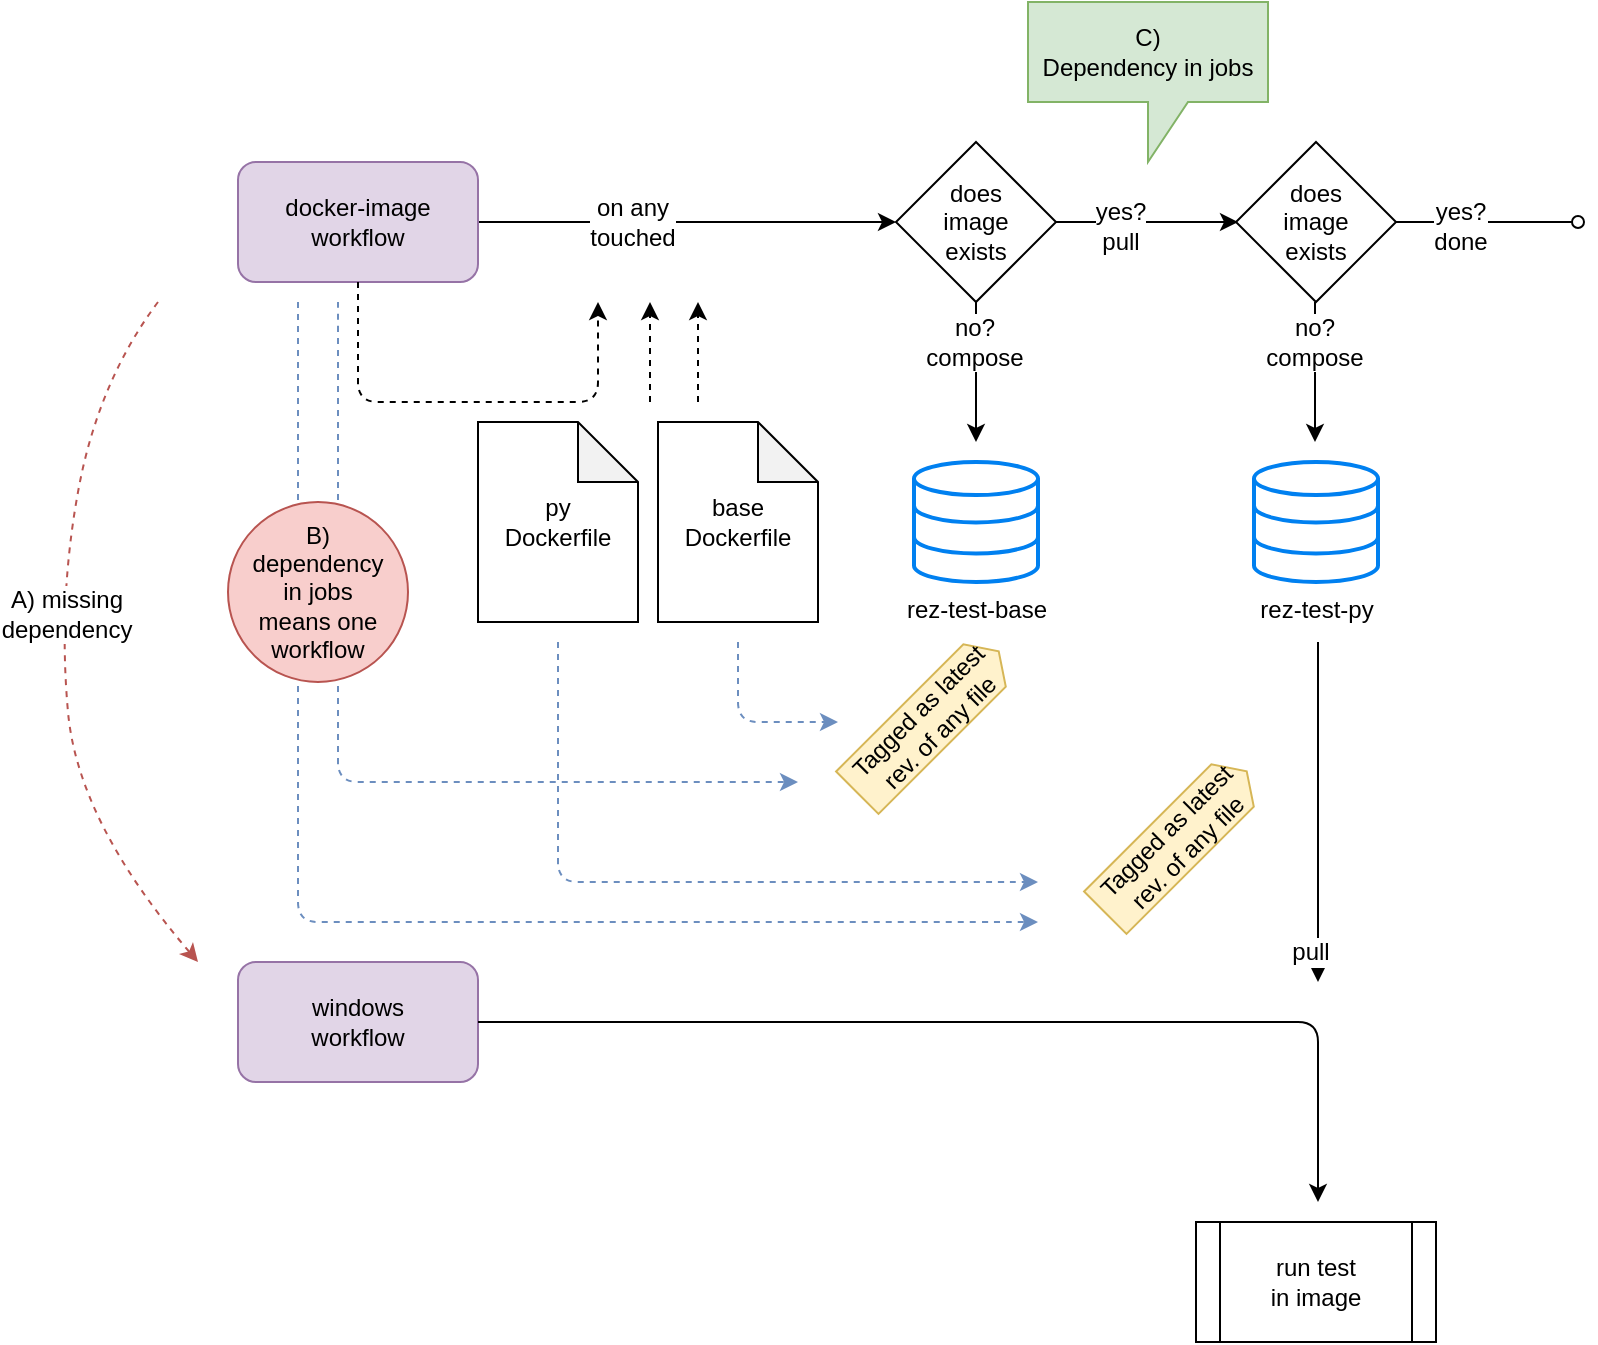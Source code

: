 <mxfile version="12.2.3" type="github" pages="1">
  <diagram id="07TFewHx925DniITfhkE" name="Page-1">
    <mxGraphModel dx="1346" dy="739" grid="1" gridSize="10" guides="1" tooltips="1" connect="1" arrows="1" fold="1" page="1" pageScale="1" pageWidth="850" pageHeight="1100" math="0" shadow="0">
      <root>
        <mxCell id="0"/>
        <mxCell id="1" parent="0"/>
        <mxCell id="RJQnB6LMPSj4QXTXsC4M-6" style="edgeStyle=orthogonalEdgeStyle;rounded=0;orthogonalLoop=1;jettySize=auto;html=1;exitX=1;exitY=0.5;exitDx=0;exitDy=0;entryX=0;entryY=0.5;entryDx=0;entryDy=0;" parent="1" source="RJQnB6LMPSj4QXTXsC4M-1" target="RJQnB6LMPSj4QXTXsC4M-4" edge="1">
          <mxGeometry relative="1" as="geometry"/>
        </mxCell>
        <mxCell id="RJQnB6LMPSj4QXTXsC4M-7" value="on any &lt;br&gt;touched" style="text;html=1;resizable=0;points=[];align=center;verticalAlign=middle;labelBackgroundColor=#ffffff;" parent="RJQnB6LMPSj4QXTXsC4M-6" vertex="1" connectable="0">
          <mxGeometry x="-0.267" relative="1" as="geometry">
            <mxPoint as="offset"/>
          </mxGeometry>
        </mxCell>
        <mxCell id="RJQnB6LMPSj4QXTXsC4M-1" value="docker-image&lt;br&gt;workflow" style="rounded=1;whiteSpace=wrap;html=1;fillColor=#e1d5e7;strokeColor=#9673a6;" parent="1" vertex="1">
          <mxGeometry x="130" y="290" width="120" height="60" as="geometry"/>
        </mxCell>
        <mxCell id="RJQnB6LMPSj4QXTXsC4M-2" value="windows&lt;br&gt;workflow" style="rounded=1;whiteSpace=wrap;html=1;fillColor=#e1d5e7;strokeColor=#9673a6;" parent="1" vertex="1">
          <mxGeometry x="130" y="690" width="120" height="60" as="geometry"/>
        </mxCell>
        <mxCell id="RJQnB6LMPSj4QXTXsC4M-30" style="edgeStyle=orthogonalEdgeStyle;rounded=0;orthogonalLoop=1;jettySize=auto;html=1;exitX=1;exitY=0.5;exitDx=0;exitDy=0;" parent="1" source="RJQnB6LMPSj4QXTXsC4M-4" edge="1">
          <mxGeometry relative="1" as="geometry">
            <mxPoint x="630" y="320" as="targetPoint"/>
          </mxGeometry>
        </mxCell>
        <mxCell id="RJQnB6LMPSj4QXTXsC4M-31" value="yes?&lt;br&gt;pull" style="text;html=1;resizable=0;points=[];align=center;verticalAlign=middle;labelBackgroundColor=#ffffff;" parent="RJQnB6LMPSj4QXTXsC4M-30" vertex="1" connectable="0">
          <mxGeometry x="-0.297" y="-2" relative="1" as="geometry">
            <mxPoint as="offset"/>
          </mxGeometry>
        </mxCell>
        <mxCell id="RJQnB6LMPSj4QXTXsC4M-4" value="does&lt;br&gt;image&lt;br&gt;exists" style="rhombus;whiteSpace=wrap;html=1;" parent="1" vertex="1">
          <mxGeometry x="459" y="280" width="80" height="80" as="geometry"/>
        </mxCell>
        <mxCell id="RJQnB6LMPSj4QXTXsC4M-9" value="base&lt;br&gt;Dockerfile" style="shape=note;whiteSpace=wrap;html=1;backgroundOutline=1;darkOpacity=0.05;" parent="1" vertex="1">
          <mxGeometry x="340" y="420" width="80" height="100" as="geometry"/>
        </mxCell>
        <mxCell id="RJQnB6LMPSj4QXTXsC4M-10" value="py&lt;br&gt;Dockerfile" style="shape=note;whiteSpace=wrap;html=1;backgroundOutline=1;darkOpacity=0.05;" parent="1" vertex="1">
          <mxGeometry x="250" y="420" width="80" height="100" as="geometry"/>
        </mxCell>
        <mxCell id="RJQnB6LMPSj4QXTXsC4M-20" value="" style="edgeStyle=elbowEdgeStyle;elbow=vertical;endArrow=classic;html=1;dashed=1;exitX=0.5;exitY=1;exitDx=0;exitDy=0;" parent="1" source="RJQnB6LMPSj4QXTXsC4M-1" edge="1">
          <mxGeometry width="50" height="50" relative="1" as="geometry">
            <mxPoint x="220" y="350" as="sourcePoint"/>
            <mxPoint x="310" y="360" as="targetPoint"/>
            <Array as="points">
              <mxPoint x="270" y="410"/>
              <mxPoint x="290" y="240"/>
            </Array>
          </mxGeometry>
        </mxCell>
        <mxCell id="RJQnB6LMPSj4QXTXsC4M-21" value="" style="endArrow=classic;html=1;dashed=1;" parent="1" edge="1">
          <mxGeometry width="50" height="50" relative="1" as="geometry">
            <mxPoint x="336" y="410" as="sourcePoint"/>
            <mxPoint x="336" y="360" as="targetPoint"/>
          </mxGeometry>
        </mxCell>
        <mxCell id="RJQnB6LMPSj4QXTXsC4M-22" value="" style="endArrow=classic;html=1;dashed=1;" parent="1" edge="1">
          <mxGeometry width="50" height="50" relative="1" as="geometry">
            <mxPoint x="360" y="410" as="sourcePoint"/>
            <mxPoint x="360" y="360" as="targetPoint"/>
          </mxGeometry>
        </mxCell>
        <mxCell id="RJQnB6LMPSj4QXTXsC4M-24" value="rez-test-base" style="html=1;verticalLabelPosition=bottom;align=center;labelBackgroundColor=#ffffff;verticalAlign=top;strokeWidth=2;strokeColor=#0080F0;shadow=0;dashed=0;shape=mxgraph.ios7.icons.data;" parent="1" vertex="1">
          <mxGeometry x="468" y="440" width="62" height="60" as="geometry"/>
        </mxCell>
        <mxCell id="RJQnB6LMPSj4QXTXsC4M-25" value="rez-test-py" style="html=1;verticalLabelPosition=bottom;align=center;labelBackgroundColor=#ffffff;verticalAlign=top;strokeWidth=2;strokeColor=#0080F0;shadow=0;dashed=0;shape=mxgraph.ios7.icons.data;" parent="1" vertex="1">
          <mxGeometry x="638" y="440" width="62" height="60" as="geometry"/>
        </mxCell>
        <mxCell id="RJQnB6LMPSj4QXTXsC4M-32" style="edgeStyle=orthogonalEdgeStyle;rounded=0;orthogonalLoop=1;jettySize=auto;html=1;exitX=1;exitY=0.5;exitDx=0;exitDy=0;endArrow=oval;endFill=0;" parent="1" source="RJQnB6LMPSj4QXTXsC4M-34" edge="1">
          <mxGeometry relative="1" as="geometry">
            <mxPoint x="800" y="320" as="targetPoint"/>
          </mxGeometry>
        </mxCell>
        <mxCell id="RJQnB6LMPSj4QXTXsC4M-33" value="yes?&lt;br&gt;done" style="text;html=1;resizable=0;points=[];align=center;verticalAlign=middle;labelBackgroundColor=#ffffff;" parent="RJQnB6LMPSj4QXTXsC4M-32" vertex="1" connectable="0">
          <mxGeometry x="-0.297" y="-2" relative="1" as="geometry">
            <mxPoint as="offset"/>
          </mxGeometry>
        </mxCell>
        <mxCell id="RJQnB6LMPSj4QXTXsC4M-34" value="does&lt;br&gt;image&lt;br&gt;exists" style="rhombus;whiteSpace=wrap;html=1;" parent="1" vertex="1">
          <mxGeometry x="629" y="280" width="80" height="80" as="geometry"/>
        </mxCell>
        <mxCell id="RJQnB6LMPSj4QXTXsC4M-37" value="" style="endArrow=classic;html=1;exitX=0.5;exitY=1;exitDx=0;exitDy=0;" parent="1" source="RJQnB6LMPSj4QXTXsC4M-4" edge="1">
          <mxGeometry width="50" height="50" relative="1" as="geometry">
            <mxPoint x="130" y="660" as="sourcePoint"/>
            <mxPoint x="499" y="430" as="targetPoint"/>
          </mxGeometry>
        </mxCell>
        <mxCell id="RJQnB6LMPSj4QXTXsC4M-38" value="no?&lt;br&gt;compose" style="text;html=1;resizable=0;points=[];align=center;verticalAlign=middle;labelBackgroundColor=#ffffff;" parent="RJQnB6LMPSj4QXTXsC4M-37" vertex="1" connectable="0">
          <mxGeometry x="-0.44" y="-1" relative="1" as="geometry">
            <mxPoint as="offset"/>
          </mxGeometry>
        </mxCell>
        <mxCell id="RJQnB6LMPSj4QXTXsC4M-39" value="" style="endArrow=classic;html=1;exitX=0.5;exitY=1;exitDx=0;exitDy=0;" parent="1" edge="1">
          <mxGeometry width="50" height="50" relative="1" as="geometry">
            <mxPoint x="668.5" y="360" as="sourcePoint"/>
            <mxPoint x="668.5" y="430" as="targetPoint"/>
          </mxGeometry>
        </mxCell>
        <mxCell id="RJQnB6LMPSj4QXTXsC4M-40" value="no?&lt;br&gt;compose" style="text;html=1;resizable=0;points=[];align=center;verticalAlign=middle;labelBackgroundColor=#ffffff;" parent="RJQnB6LMPSj4QXTXsC4M-39" vertex="1" connectable="0">
          <mxGeometry x="-0.44" y="-1" relative="1" as="geometry">
            <mxPoint as="offset"/>
          </mxGeometry>
        </mxCell>
        <mxCell id="RJQnB6LMPSj4QXTXsC4M-41" value="" style="curved=1;endArrow=classic;html=1;dashed=1;fillColor=#f8cecc;strokeColor=#b85450;" parent="1" edge="1">
          <mxGeometry width="50" height="50" relative="1" as="geometry">
            <mxPoint x="90" y="360" as="sourcePoint"/>
            <mxPoint x="110" y="690" as="targetPoint"/>
            <Array as="points">
              <mxPoint x="60" y="400"/>
              <mxPoint x="40" y="510"/>
              <mxPoint x="50" y="620"/>
            </Array>
          </mxGeometry>
        </mxCell>
        <mxCell id="RJQnB6LMPSj4QXTXsC4M-42" value="A) missing&lt;br&gt;dependency" style="text;html=1;resizable=0;points=[];align=center;verticalAlign=middle;labelBackgroundColor=#ffffff;" parent="RJQnB6LMPSj4QXTXsC4M-41" vertex="1" connectable="0">
          <mxGeometry x="-0.08" y="3" relative="1" as="geometry">
            <mxPoint as="offset"/>
          </mxGeometry>
        </mxCell>
        <mxCell id="RJQnB6LMPSj4QXTXsC4M-43" value="" style="endArrow=classic;html=1;" parent="1" edge="1">
          <mxGeometry width="50" height="50" relative="1" as="geometry">
            <mxPoint x="670" y="530" as="sourcePoint"/>
            <mxPoint x="670" y="700" as="targetPoint"/>
          </mxGeometry>
        </mxCell>
        <mxCell id="RJQnB6LMPSj4QXTXsC4M-44" value="pull" style="text;html=1;resizable=0;points=[];align=center;verticalAlign=middle;labelBackgroundColor=#ffffff;" parent="RJQnB6LMPSj4QXTXsC4M-43" vertex="1" connectable="0">
          <mxGeometry x="0.236" y="-4" relative="1" as="geometry">
            <mxPoint y="50" as="offset"/>
          </mxGeometry>
        </mxCell>
        <mxCell id="RJQnB6LMPSj4QXTXsC4M-49" value="" style="edgeStyle=segmentEdgeStyle;endArrow=classic;html=1;exitX=1;exitY=0.5;exitDx=0;exitDy=0;" parent="1" source="RJQnB6LMPSj4QXTXsC4M-2" edge="1">
          <mxGeometry width="50" height="50" relative="1" as="geometry">
            <mxPoint x="320" y="840" as="sourcePoint"/>
            <mxPoint x="670" y="810" as="targetPoint"/>
            <Array as="points">
              <mxPoint x="670" y="720"/>
              <mxPoint x="670" y="790"/>
            </Array>
          </mxGeometry>
        </mxCell>
        <mxCell id="RJQnB6LMPSj4QXTXsC4M-52" value="Tagged as latest&lt;br&gt;rev. of any file" style="html=1;shadow=0;dashed=0;align=center;verticalAlign=middle;shape=mxgraph.arrows2.arrow;dy=0;dx=10;notch=0;flipH=0;rotation=-45;fillColor=#fff2cc;strokeColor=#d6b656;" parent="1" vertex="1">
          <mxGeometry x="549" y="615" width="100" height="30" as="geometry"/>
        </mxCell>
        <mxCell id="RJQnB6LMPSj4QXTXsC4M-55" value="" style="edgeStyle=segmentEdgeStyle;endArrow=classic;html=1;fillColor=#dae8fc;strokeColor=#6c8ebf;dashed=1;" parent="1" edge="1">
          <mxGeometry width="50" height="50" relative="1" as="geometry">
            <mxPoint x="290" y="530" as="sourcePoint"/>
            <mxPoint x="530" y="650" as="targetPoint"/>
            <Array as="points">
              <mxPoint x="290" y="650"/>
              <mxPoint x="510" y="650"/>
            </Array>
          </mxGeometry>
        </mxCell>
        <mxCell id="RJQnB6LMPSj4QXTXsC4M-57" value="" style="edgeStyle=segmentEdgeStyle;endArrow=classic;html=1;fillColor=#dae8fc;strokeColor=#6c8ebf;dashed=1;" parent="1" edge="1">
          <mxGeometry width="50" height="50" relative="1" as="geometry">
            <mxPoint x="160" y="360" as="sourcePoint"/>
            <mxPoint x="530" y="670" as="targetPoint"/>
            <Array as="points">
              <mxPoint x="160" y="670"/>
              <mxPoint x="510" y="670"/>
            </Array>
          </mxGeometry>
        </mxCell>
        <mxCell id="RJQnB6LMPSj4QXTXsC4M-58" value="run test&lt;br&gt;in image" style="shape=process;whiteSpace=wrap;html=1;backgroundOutline=1;" parent="1" vertex="1">
          <mxGeometry x="609" y="820" width="120" height="60" as="geometry"/>
        </mxCell>
        <mxCell id="RJQnB6LMPSj4QXTXsC4M-59" value="Tagged as latest&lt;br&gt;rev. of any file" style="html=1;shadow=0;dashed=0;align=center;verticalAlign=middle;shape=mxgraph.arrows2.arrow;dy=0;dx=10;notch=0;flipH=0;rotation=-45;fillColor=#fff2cc;strokeColor=#d6b656;" parent="1" vertex="1">
          <mxGeometry x="425" y="555" width="100" height="30" as="geometry"/>
        </mxCell>
        <mxCell id="RJQnB6LMPSj4QXTXsC4M-62" value="" style="edgeStyle=segmentEdgeStyle;endArrow=classic;html=1;fillColor=#dae8fc;strokeColor=#6c8ebf;dashed=1;" parent="1" edge="1">
          <mxGeometry width="50" height="50" relative="1" as="geometry">
            <mxPoint x="380" y="530" as="sourcePoint"/>
            <mxPoint x="430" y="570" as="targetPoint"/>
            <Array as="points">
              <mxPoint x="380" y="570"/>
            </Array>
          </mxGeometry>
        </mxCell>
        <mxCell id="RJQnB6LMPSj4QXTXsC4M-63" value="" style="edgeStyle=segmentEdgeStyle;endArrow=classic;html=1;fillColor=#dae8fc;strokeColor=#6c8ebf;dashed=1;" parent="1" edge="1">
          <mxGeometry width="50" height="50" relative="1" as="geometry">
            <mxPoint x="180" y="360" as="sourcePoint"/>
            <mxPoint x="410" y="600" as="targetPoint"/>
            <Array as="points">
              <mxPoint x="180" y="365"/>
              <mxPoint x="180" y="600"/>
            </Array>
          </mxGeometry>
        </mxCell>
        <mxCell id="RJQnB6LMPSj4QXTXsC4M-64" value="B)&lt;br&gt;dependency&lt;br&gt;in jobs&lt;br&gt;means one&lt;br&gt;workflow" style="ellipse;whiteSpace=wrap;html=1;aspect=fixed;fillColor=#f8cecc;strokeColor=#b85450;" parent="1" vertex="1">
          <mxGeometry x="125" y="460" width="90" height="90" as="geometry"/>
        </mxCell>
        <mxCell id="RJQnB6LMPSj4QXTXsC4M-65" value="C)&lt;br&gt;Dependency in jobs" style="shape=callout;whiteSpace=wrap;html=1;perimeter=calloutPerimeter;fillColor=#d5e8d4;strokeColor=#82b366;" parent="1" vertex="1">
          <mxGeometry x="525" y="210" width="120" height="80" as="geometry"/>
        </mxCell>
      </root>
    </mxGraphModel>
  </diagram>
</mxfile>
